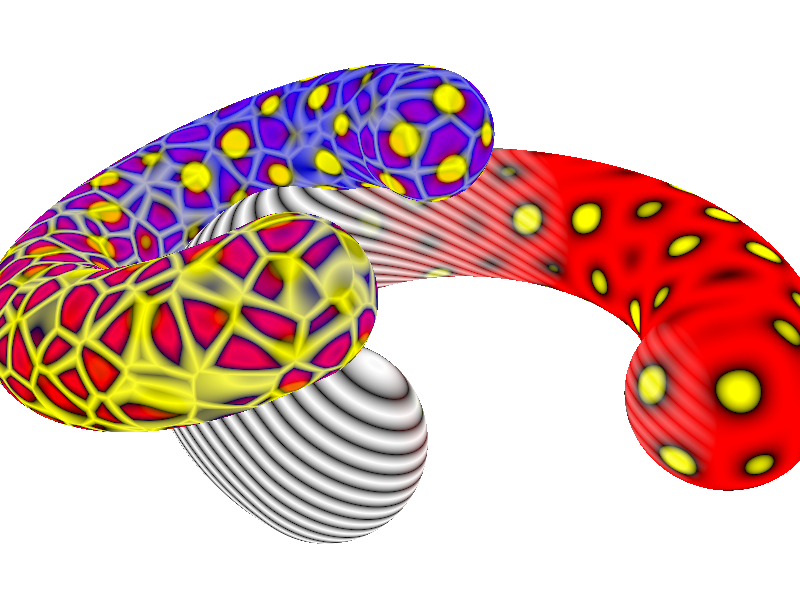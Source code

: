 #include "colors.inc"
#include "stones.inc"
#include "metals.inc"

global_settings { max_trace_level 10 }

camera {
  location  < 0, 130, -180 >
  direction < 0,0,1.4>
  up        < 0.0, 1.0, 0.0>
  right     x*image_width/image_height
  look_at   < 0, 0, 40>
}

light_source {
  <0,400,-200>
  color White*1.0
  area_light 160*x, 160*z, 20, 20
  adaptive 1
  spotlight
  radius 15
  falloff 20
  point_at <0,0,60>
}

plane { y, 0
  pigment { White }
  finish { ambient 0 diffuse 1 brilliance 0.6 reflection 0.2 }
  rotate 20*y
  hollow
}

sky_sphere {
  pigment {
    gradient y
    color_map {
      [ 0 color Black ] [ 1 color White ]
    }
  }
}

#declare Torus1 = union {
  difference {
    torus { 60, 20 }
    box { <-100,-21,-100>, <0,21,0> }
  }
  sphere { <0,0,-60>, 20 }
  sphere { <-60,0,0>, 20 }
  rotate -45*y
  translate <0,20,0>
}

#declare pig1 = pigment {
  gradient y
  color_map {
    [ 0 Black ] [ 0.5 White ] [ 1 Black ]
  }
  rotate -30*z
  scale 0.02
}

#declare pig2 = pigment {
  leopard
  color_map {
    [ 0 Red ] [ 0.5 Black ] [ 0.8 Yellow ]
  }
  rotate -30*z
  scale 0.02
}

#declare pig3 = pigment {
  leopard
  color_map {
    [ 0 Blue ] [ 0.4 Black ] [ 0.6 Yellow ]
  }
  rotate -30*z
  scale 0.02
}

#declare pig4 = pigment {
  crackle
  color_map {
    [ 0 Yellow ] [ 0.2 Black ] [ 0.4 Red ] [ 1 Black ]
  }
  scale 0.07
}

#declare Torus2 = object {
  Torus1
  pigment {
    gradient x
    pigment_map {
      [ 0 pig1  ] [ 0.3 pig1 ]
      [ 0.70 pig2 ] [ 1 pig2 ]
    }
    scale 160
    translate -80*x
  }
  finish { diffuse 0.6 ambient 0.2 phong 1 brilliance 2 reflection 0.3 }
}

#declare Torus3 = object {
  Torus1
  pigment {
    gradient x
    pigment_map {
      [ 0 pig4  ] [ 1 pig3 ]
    }
    scale 160
    translate -80*x
  }
  finish { diffuse 0.6 ambient 0.2 phong 1 brilliance 2 reflection 0.3 }
  scale 0.8
}

object { Torus2
  rotate -10*y
  translate <20,0,0>
}
object { Torus3
  rotate -25*y
  rotate <0,-40,20>
  translate <-30,30,0>
}
